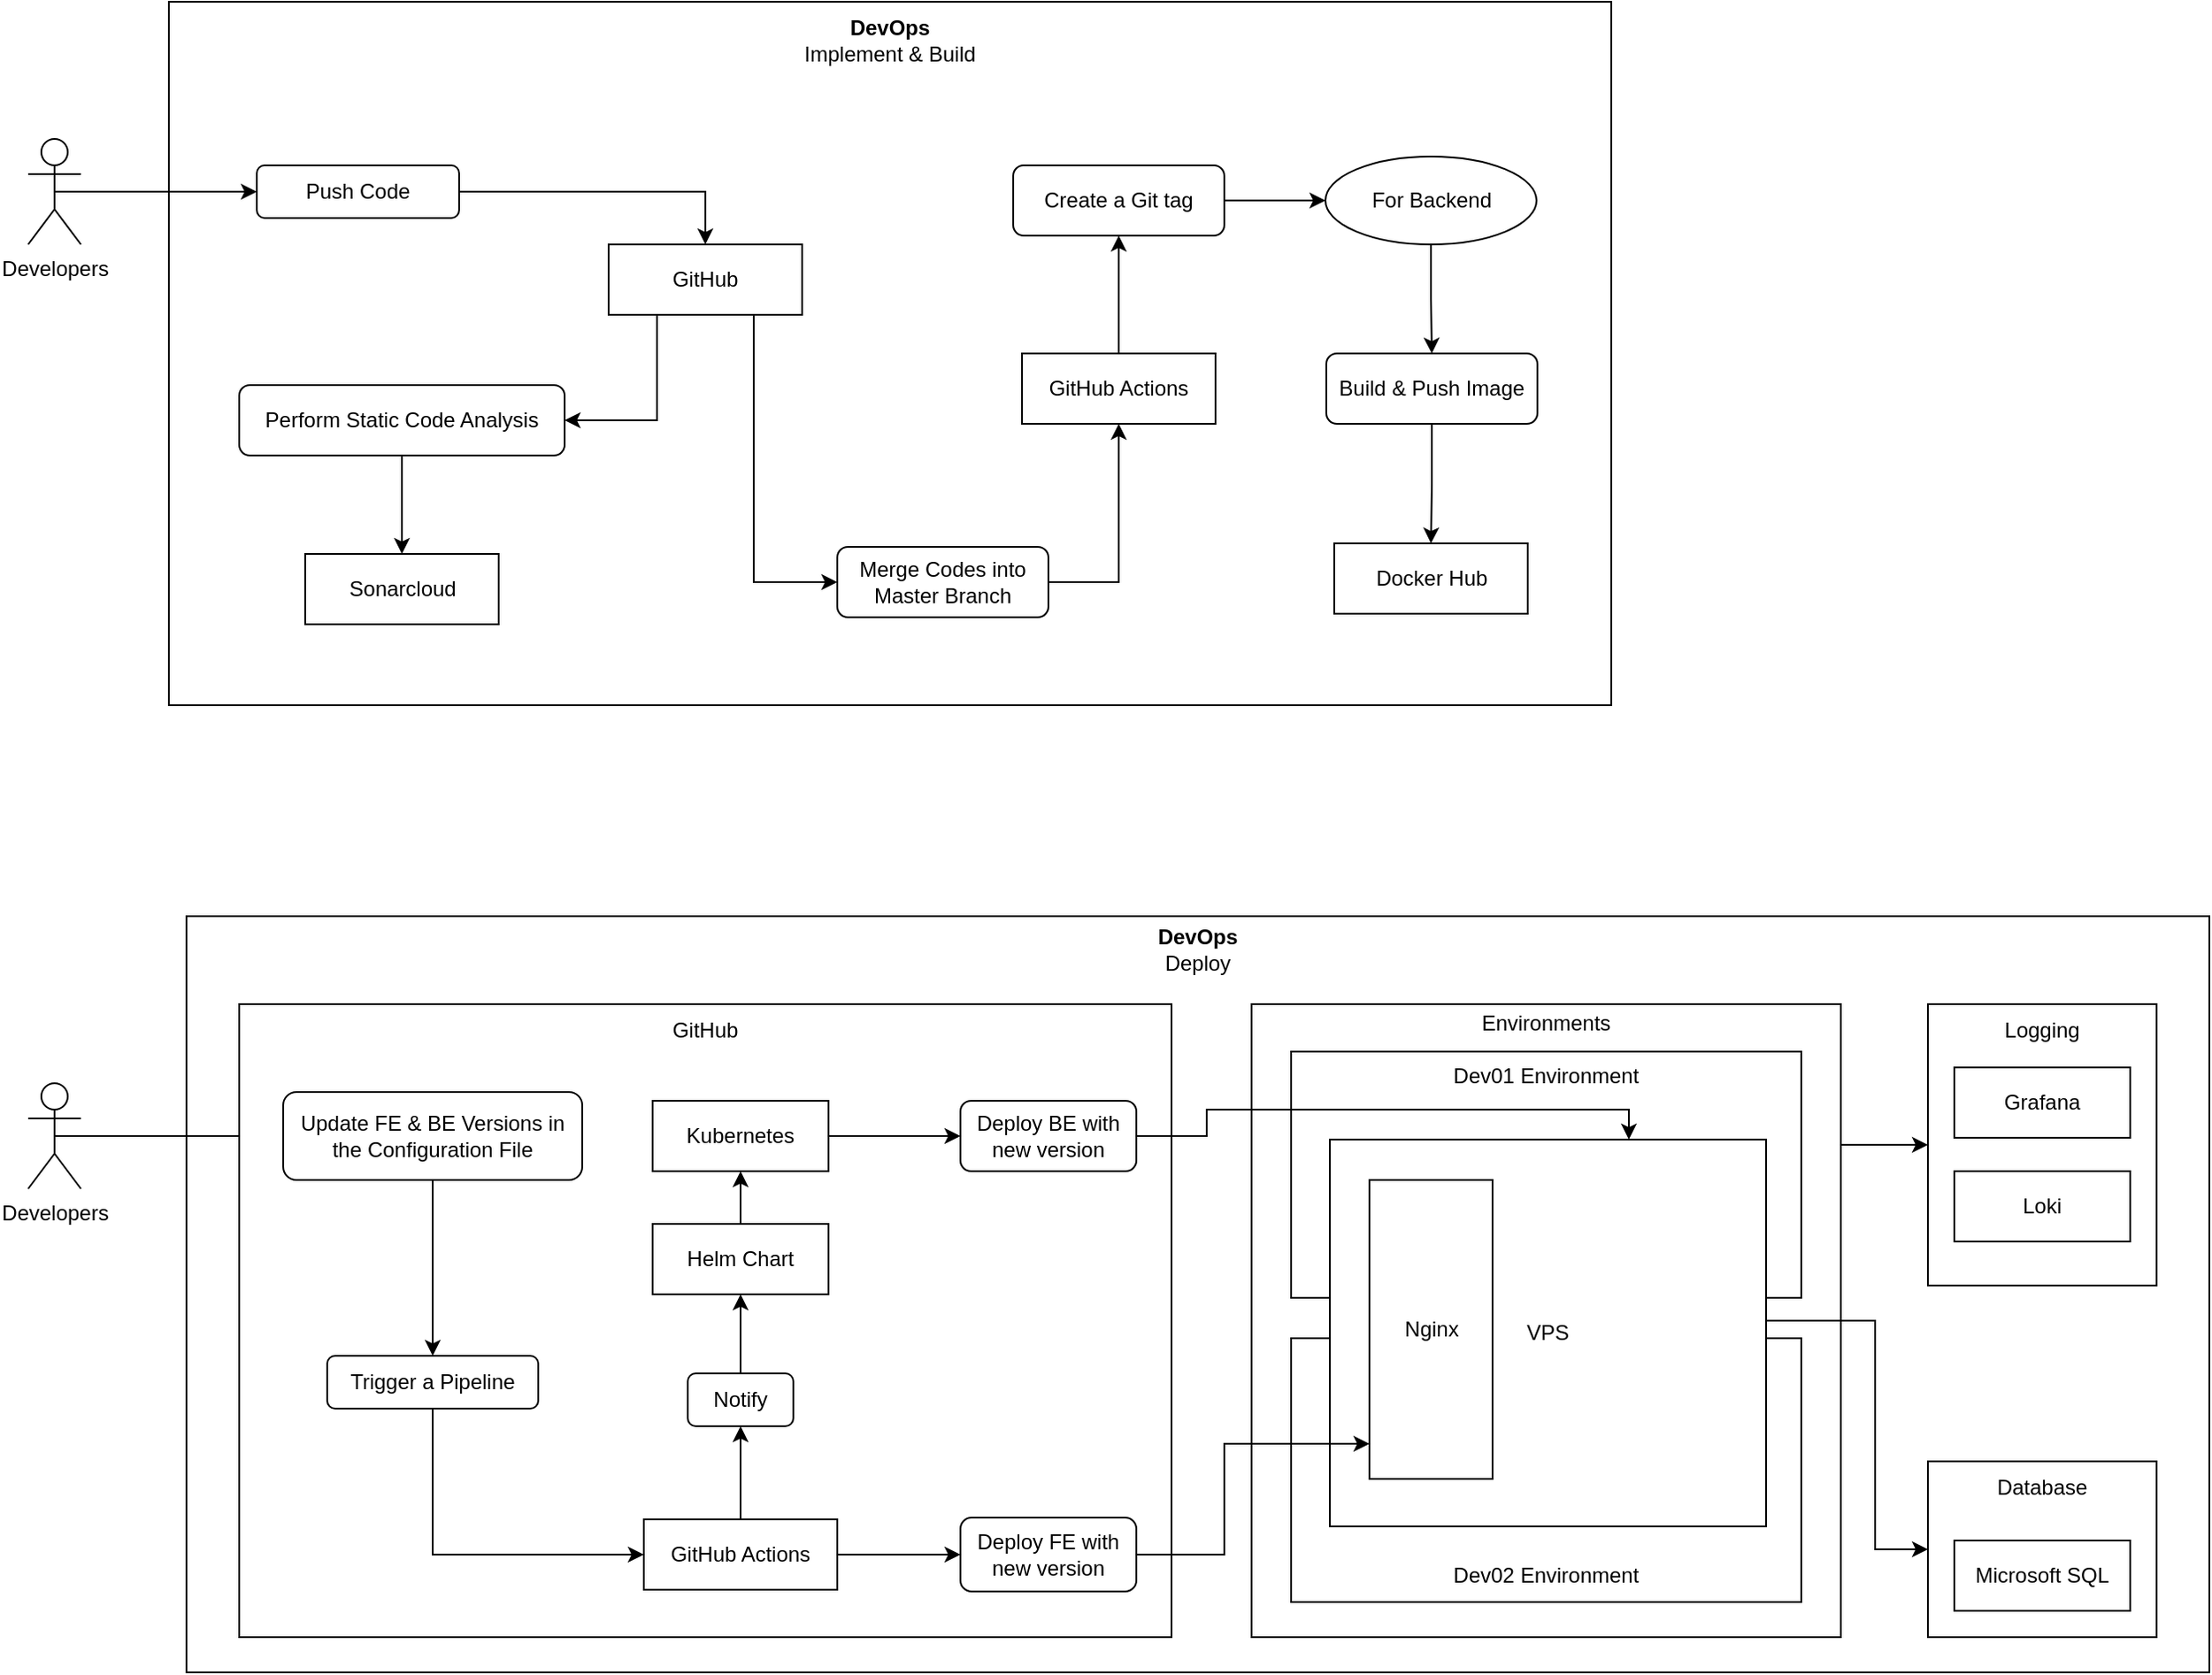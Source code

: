 <mxfile version="24.2.5" type="google">
  <diagram name="Page-1" id="7XinwVY85X7m6CWvjZ-n">
    <mxGraphModel grid="1" page="1" gridSize="10" guides="1" tooltips="1" connect="1" arrows="1" fold="1" pageScale="1" pageWidth="850" pageHeight="1100" math="0" shadow="0">
      <root>
        <mxCell id="0" />
        <mxCell id="1" parent="0" />
        <mxCell id="hoccftY2NQ_bgLX-JdEo-2" value="" style="rounded=0;whiteSpace=wrap;html=1;" vertex="1" parent="1">
          <mxGeometry x="160" y="120" width="820" height="400" as="geometry" />
        </mxCell>
        <mxCell id="HEVmAL-wDFT0AS8IcqWM-1" value="" style="rounded=0;whiteSpace=wrap;html=1;movable=1;resizable=1;rotatable=1;deletable=1;editable=1;locked=0;connectable=1;" vertex="1" parent="1">
          <mxGeometry x="170" y="640" width="1150" height="430" as="geometry" />
        </mxCell>
        <mxCell id="HEVmAL-wDFT0AS8IcqWM-2" value="&lt;b&gt;DevOps&lt;br&gt;&lt;/b&gt;&lt;div&gt;Deploy&lt;/div&gt;" style="text;html=1;align=center;verticalAlign=middle;whiteSpace=wrap;rounded=0;" vertex="1" parent="1">
          <mxGeometry x="690" y="644" width="110" height="30" as="geometry" />
        </mxCell>
        <mxCell id="HEVmAL-wDFT0AS8IcqWM-50" style="edgeStyle=orthogonalEdgeStyle;rounded=0;orthogonalLoop=1;jettySize=auto;html=1;exitX=0.5;exitY=0.5;exitDx=0;exitDy=0;exitPerimeter=0;" edge="1" parent="1" source="HEVmAL-wDFT0AS8IcqWM-3" target="HEVmAL-wDFT0AS8IcqWM-8">
          <mxGeometry relative="1" as="geometry" />
        </mxCell>
        <mxCell id="HEVmAL-wDFT0AS8IcqWM-3" value="Developers" style="shape=umlActor;verticalLabelPosition=bottom;verticalAlign=top;html=1;outlineConnect=0;" vertex="1" parent="1">
          <mxGeometry x="80" y="735" width="30" height="60" as="geometry" />
        </mxCell>
        <mxCell id="HEVmAL-wDFT0AS8IcqWM-4" value="" style="rounded=0;whiteSpace=wrap;html=1;" vertex="1" parent="1">
          <mxGeometry x="200" y="690" width="530" height="360" as="geometry" />
        </mxCell>
        <mxCell id="HEVmAL-wDFT0AS8IcqWM-5" value="GitHub" style="text;html=1;align=center;verticalAlign=middle;whiteSpace=wrap;rounded=0;" vertex="1" parent="1">
          <mxGeometry x="415" y="690" width="100" height="30" as="geometry" />
        </mxCell>
        <mxCell id="HEVmAL-wDFT0AS8IcqWM-51" style="edgeStyle=orthogonalEdgeStyle;rounded=0;orthogonalLoop=1;jettySize=auto;html=1;entryX=0.5;entryY=0;entryDx=0;entryDy=0;" edge="1" parent="1" source="HEVmAL-wDFT0AS8IcqWM-8" target="HEVmAL-wDFT0AS8IcqWM-9">
          <mxGeometry relative="1" as="geometry" />
        </mxCell>
        <mxCell id="HEVmAL-wDFT0AS8IcqWM-8" value="Update FE &amp;amp; BE Versions in the Configuration File" style="rounded=1;whiteSpace=wrap;html=1;" vertex="1" parent="1">
          <mxGeometry x="225" y="740" width="170" height="50" as="geometry" />
        </mxCell>
        <mxCell id="HEVmAL-wDFT0AS8IcqWM-52" style="edgeStyle=orthogonalEdgeStyle;rounded=0;orthogonalLoop=1;jettySize=auto;html=1;exitX=0.5;exitY=1;exitDx=0;exitDy=0;entryX=0;entryY=0.5;entryDx=0;entryDy=0;" edge="1" parent="1" source="HEVmAL-wDFT0AS8IcqWM-9" target="HEVmAL-wDFT0AS8IcqWM-10">
          <mxGeometry relative="1" as="geometry" />
        </mxCell>
        <mxCell id="HEVmAL-wDFT0AS8IcqWM-9" value="Trigger a Pipeline" style="rounded=1;whiteSpace=wrap;html=1;" vertex="1" parent="1">
          <mxGeometry x="250" y="890" width="120" height="30" as="geometry" />
        </mxCell>
        <mxCell id="HEVmAL-wDFT0AS8IcqWM-55" style="edgeStyle=orthogonalEdgeStyle;rounded=0;orthogonalLoop=1;jettySize=auto;html=1;exitX=0.5;exitY=0;exitDx=0;exitDy=0;entryX=0.5;entryY=1;entryDx=0;entryDy=0;" edge="1" parent="1" source="HEVmAL-wDFT0AS8IcqWM-10" target="HEVmAL-wDFT0AS8IcqWM-12">
          <mxGeometry relative="1" as="geometry" />
        </mxCell>
        <mxCell id="HEVmAL-wDFT0AS8IcqWM-59" style="edgeStyle=orthogonalEdgeStyle;rounded=0;orthogonalLoop=1;jettySize=auto;html=1;exitX=1;exitY=0.5;exitDx=0;exitDy=0;entryX=0;entryY=0.5;entryDx=0;entryDy=0;" edge="1" parent="1" source="HEVmAL-wDFT0AS8IcqWM-10" target="HEVmAL-wDFT0AS8IcqWM-11">
          <mxGeometry relative="1" as="geometry" />
        </mxCell>
        <mxCell id="HEVmAL-wDFT0AS8IcqWM-10" value="GitHub Actions" style="rounded=0;whiteSpace=wrap;html=1;" vertex="1" parent="1">
          <mxGeometry x="430" y="983" width="110" height="40" as="geometry" />
        </mxCell>
        <mxCell id="HEVmAL-wDFT0AS8IcqWM-11" value="Deploy FE with new version" style="rounded=1;whiteSpace=wrap;html=1;" vertex="1" parent="1">
          <mxGeometry x="610" y="982" width="100" height="42" as="geometry" />
        </mxCell>
        <mxCell id="HEVmAL-wDFT0AS8IcqWM-56" style="edgeStyle=orthogonalEdgeStyle;rounded=0;orthogonalLoop=1;jettySize=auto;html=1;exitX=0.5;exitY=0;exitDx=0;exitDy=0;entryX=0.5;entryY=1;entryDx=0;entryDy=0;" edge="1" parent="1" source="HEVmAL-wDFT0AS8IcqWM-12" target="HEVmAL-wDFT0AS8IcqWM-13">
          <mxGeometry relative="1" as="geometry" />
        </mxCell>
        <mxCell id="HEVmAL-wDFT0AS8IcqWM-12" value="Notify" style="rounded=1;whiteSpace=wrap;html=1;" vertex="1" parent="1">
          <mxGeometry x="455" y="900" width="60" height="30" as="geometry" />
        </mxCell>
        <mxCell id="HEVmAL-wDFT0AS8IcqWM-57" style="edgeStyle=orthogonalEdgeStyle;rounded=0;orthogonalLoop=1;jettySize=auto;html=1;exitX=0.5;exitY=0;exitDx=0;exitDy=0;entryX=0.5;entryY=1;entryDx=0;entryDy=0;" edge="1" parent="1" source="HEVmAL-wDFT0AS8IcqWM-13" target="HEVmAL-wDFT0AS8IcqWM-14">
          <mxGeometry relative="1" as="geometry" />
        </mxCell>
        <mxCell id="HEVmAL-wDFT0AS8IcqWM-13" value="Helm Chart" style="rounded=0;whiteSpace=wrap;html=1;" vertex="1" parent="1">
          <mxGeometry x="435" y="815" width="100" height="40" as="geometry" />
        </mxCell>
        <mxCell id="HEVmAL-wDFT0AS8IcqWM-58" style="edgeStyle=orthogonalEdgeStyle;rounded=0;orthogonalLoop=1;jettySize=auto;html=1;exitX=1;exitY=0.5;exitDx=0;exitDy=0;entryX=0;entryY=0.5;entryDx=0;entryDy=0;" edge="1" parent="1" source="HEVmAL-wDFT0AS8IcqWM-14" target="HEVmAL-wDFT0AS8IcqWM-16">
          <mxGeometry relative="1" as="geometry" />
        </mxCell>
        <mxCell id="HEVmAL-wDFT0AS8IcqWM-14" value="Kubernetes" style="rounded=0;whiteSpace=wrap;html=1;" vertex="1" parent="1">
          <mxGeometry x="435" y="745" width="100" height="40" as="geometry" />
        </mxCell>
        <mxCell id="HEVmAL-wDFT0AS8IcqWM-18" value="" style="rounded=0;whiteSpace=wrap;html=1;fillColor=none;" vertex="1" parent="1">
          <mxGeometry x="798" y="880" width="290" height="150" as="geometry" />
        </mxCell>
        <mxCell id="HEVmAL-wDFT0AS8IcqWM-76" style="edgeStyle=orthogonalEdgeStyle;rounded=0;orthogonalLoop=1;jettySize=auto;html=1;" edge="1" parent="1" source="HEVmAL-wDFT0AS8IcqWM-16" target="HEVmAL-wDFT0AS8IcqWM-75">
          <mxGeometry relative="1" as="geometry">
            <mxPoint x="780" y="765" as="targetPoint" />
            <Array as="points">
              <mxPoint x="750" y="765" />
              <mxPoint x="750" y="750" />
              <mxPoint x="990" y="750" />
            </Array>
          </mxGeometry>
        </mxCell>
        <mxCell id="HEVmAL-wDFT0AS8IcqWM-16" value="Deploy BE with new version" style="rounded=1;whiteSpace=wrap;html=1;" vertex="1" parent="1">
          <mxGeometry x="610" y="745" width="100" height="40" as="geometry" />
        </mxCell>
        <mxCell id="HEVmAL-wDFT0AS8IcqWM-17" value="" style="rounded=0;whiteSpace=wrap;html=1;fillColor=none;" vertex="1" parent="1">
          <mxGeometry x="798" y="717" width="290" height="140" as="geometry" />
        </mxCell>
        <mxCell id="HEVmAL-wDFT0AS8IcqWM-19" value="Dev01 Environment" style="text;html=1;align=center;verticalAlign=middle;whiteSpace=wrap;rounded=0;" vertex="1" parent="1">
          <mxGeometry x="888" y="716" width="110" height="30" as="geometry" />
        </mxCell>
        <mxCell id="HEVmAL-wDFT0AS8IcqWM-20" value="Dev02 Environment" style="text;html=1;align=center;verticalAlign=middle;whiteSpace=wrap;rounded=0;" vertex="1" parent="1">
          <mxGeometry x="888" y="1000" width="110" height="30" as="geometry" />
        </mxCell>
        <mxCell id="HEVmAL-wDFT0AS8IcqWM-38" value="" style="rounded=0;whiteSpace=wrap;html=1;" vertex="1" parent="1">
          <mxGeometry x="1160" y="950" width="130" height="100" as="geometry" />
        </mxCell>
        <mxCell id="HEVmAL-wDFT0AS8IcqWM-39" value="Database" style="text;html=1;align=center;verticalAlign=middle;whiteSpace=wrap;rounded=0;" vertex="1" parent="1">
          <mxGeometry x="1170" y="950" width="110" height="30" as="geometry" />
        </mxCell>
        <mxCell id="HEVmAL-wDFT0AS8IcqWM-40" value="Microsoft SQL" style="rounded=0;whiteSpace=wrap;html=1;" vertex="1" parent="1">
          <mxGeometry x="1175" y="995" width="100" height="40" as="geometry" />
        </mxCell>
        <mxCell id="HEVmAL-wDFT0AS8IcqWM-42" value="" style="rounded=0;whiteSpace=wrap;html=1;" vertex="1" parent="1">
          <mxGeometry x="1160" y="690" width="130" height="160" as="geometry" />
        </mxCell>
        <mxCell id="HEVmAL-wDFT0AS8IcqWM-43" value="Logging" style="text;html=1;align=center;verticalAlign=middle;whiteSpace=wrap;rounded=0;" vertex="1" parent="1">
          <mxGeometry x="1170" y="690" width="110" height="30" as="geometry" />
        </mxCell>
        <mxCell id="HEVmAL-wDFT0AS8IcqWM-44" value="Grafana" style="rounded=0;whiteSpace=wrap;html=1;" vertex="1" parent="1">
          <mxGeometry x="1175" y="726" width="100" height="40" as="geometry" />
        </mxCell>
        <mxCell id="HEVmAL-wDFT0AS8IcqWM-45" value="Loki" style="rounded=0;whiteSpace=wrap;html=1;" vertex="1" parent="1">
          <mxGeometry x="1175" y="785" width="100" height="40" as="geometry" />
        </mxCell>
        <mxCell id="HEVmAL-wDFT0AS8IcqWM-94" style="edgeStyle=orthogonalEdgeStyle;rounded=0;orthogonalLoop=1;jettySize=auto;html=1;exitX=1;exitY=0.25;exitDx=0;exitDy=0;entryX=0;entryY=0.5;entryDx=0;entryDy=0;" edge="1" parent="1" source="HEVmAL-wDFT0AS8IcqWM-92" target="HEVmAL-wDFT0AS8IcqWM-42">
          <mxGeometry relative="1" as="geometry">
            <Array as="points">
              <mxPoint x="1111" y="770" />
            </Array>
          </mxGeometry>
        </mxCell>
        <mxCell id="HEVmAL-wDFT0AS8IcqWM-92" value="" style="rounded=0;whiteSpace=wrap;html=1;fillColor=none;movable=1;resizable=1;rotatable=1;deletable=1;editable=1;locked=0;connectable=1;" vertex="1" parent="1">
          <mxGeometry x="775.5" y="690" width="335" height="360" as="geometry" />
        </mxCell>
        <mxCell id="hoccftY2NQ_bgLX-JdEo-29" style="edgeStyle=orthogonalEdgeStyle;rounded=0;orthogonalLoop=1;jettySize=auto;html=1;" edge="1" parent="1" source="HEVmAL-wDFT0AS8IcqWM-75" target="HEVmAL-wDFT0AS8IcqWM-38">
          <mxGeometry relative="1" as="geometry">
            <Array as="points">
              <mxPoint x="1130" y="870" />
              <mxPoint x="1130" y="1000" />
            </Array>
          </mxGeometry>
        </mxCell>
        <mxCell id="HEVmAL-wDFT0AS8IcqWM-75" value="VPS" style="rounded=0;whiteSpace=wrap;html=1;" vertex="1" parent="1">
          <mxGeometry x="820" y="767" width="248" height="220" as="geometry" />
        </mxCell>
        <mxCell id="HEVmAL-wDFT0AS8IcqWM-93" value="Environments" style="text;html=1;align=center;verticalAlign=middle;whiteSpace=wrap;rounded=0;" vertex="1" parent="1">
          <mxGeometry x="888" y="686" width="110" height="30" as="geometry" />
        </mxCell>
        <mxCell id="hoccftY2NQ_bgLX-JdEo-17" style="edgeStyle=orthogonalEdgeStyle;rounded=0;orthogonalLoop=1;jettySize=auto;html=1;exitX=0.5;exitY=0.5;exitDx=0;exitDy=0;exitPerimeter=0;entryX=0;entryY=0.5;entryDx=0;entryDy=0;" edge="1" parent="1" source="hoccftY2NQ_bgLX-JdEo-1" target="hoccftY2NQ_bgLX-JdEo-4">
          <mxGeometry relative="1" as="geometry" />
        </mxCell>
        <mxCell id="hoccftY2NQ_bgLX-JdEo-1" value="Developers" style="shape=umlActor;verticalLabelPosition=bottom;verticalAlign=top;html=1;outlineConnect=0;" vertex="1" parent="1">
          <mxGeometry x="80" y="198" width="30" height="60" as="geometry" />
        </mxCell>
        <mxCell id="hoccftY2NQ_bgLX-JdEo-3" value="&lt;b&gt;DevOps&lt;br&gt;&lt;/b&gt;&lt;div&gt;Implement &amp;amp; Build&lt;/div&gt;" style="text;html=1;align=center;verticalAlign=middle;whiteSpace=wrap;rounded=0;" vertex="1" parent="1">
          <mxGeometry x="515" y="127" width="110" height="30" as="geometry" />
        </mxCell>
        <mxCell id="hoccftY2NQ_bgLX-JdEo-19" style="edgeStyle=orthogonalEdgeStyle;rounded=0;orthogonalLoop=1;jettySize=auto;html=1;exitX=1;exitY=0.5;exitDx=0;exitDy=0;" edge="1" parent="1" source="hoccftY2NQ_bgLX-JdEo-4" target="hoccftY2NQ_bgLX-JdEo-7">
          <mxGeometry relative="1" as="geometry" />
        </mxCell>
        <mxCell id="hoccftY2NQ_bgLX-JdEo-4" value="Push Code" style="rounded=1;whiteSpace=wrap;html=1;" vertex="1" parent="1">
          <mxGeometry x="210" y="213" width="115" height="30" as="geometry" />
        </mxCell>
        <mxCell id="hoccftY2NQ_bgLX-JdEo-20" style="edgeStyle=orthogonalEdgeStyle;rounded=0;orthogonalLoop=1;jettySize=auto;html=1;exitX=0.25;exitY=1;exitDx=0;exitDy=0;entryX=1;entryY=0.5;entryDx=0;entryDy=0;" edge="1" parent="1" source="hoccftY2NQ_bgLX-JdEo-7" target="hoccftY2NQ_bgLX-JdEo-9">
          <mxGeometry relative="1" as="geometry" />
        </mxCell>
        <mxCell id="hoccftY2NQ_bgLX-JdEo-22" style="edgeStyle=orthogonalEdgeStyle;rounded=0;orthogonalLoop=1;jettySize=auto;html=1;exitX=0.75;exitY=1;exitDx=0;exitDy=0;entryX=0;entryY=0.5;entryDx=0;entryDy=0;" edge="1" parent="1" source="hoccftY2NQ_bgLX-JdEo-7" target="hoccftY2NQ_bgLX-JdEo-11">
          <mxGeometry relative="1" as="geometry" />
        </mxCell>
        <mxCell id="hoccftY2NQ_bgLX-JdEo-7" value="GitHub" style="rounded=0;whiteSpace=wrap;html=1;" vertex="1" parent="1">
          <mxGeometry x="410" y="258" width="110" height="40" as="geometry" />
        </mxCell>
        <mxCell id="hoccftY2NQ_bgLX-JdEo-21" style="edgeStyle=orthogonalEdgeStyle;rounded=0;orthogonalLoop=1;jettySize=auto;html=1;exitX=0.5;exitY=1;exitDx=0;exitDy=0;" edge="1" parent="1" source="hoccftY2NQ_bgLX-JdEo-9" target="hoccftY2NQ_bgLX-JdEo-10">
          <mxGeometry relative="1" as="geometry" />
        </mxCell>
        <mxCell id="hoccftY2NQ_bgLX-JdEo-9" value="Perform Static Code Analysis" style="rounded=1;whiteSpace=wrap;html=1;" vertex="1" parent="1">
          <mxGeometry x="200" y="338" width="185" height="40" as="geometry" />
        </mxCell>
        <mxCell id="hoccftY2NQ_bgLX-JdEo-10" value="Sonarcloud" style="rounded=0;whiteSpace=wrap;html=1;" vertex="1" parent="1">
          <mxGeometry x="237.5" y="434" width="110" height="40" as="geometry" />
        </mxCell>
        <mxCell id="hoccftY2NQ_bgLX-JdEo-23" style="edgeStyle=orthogonalEdgeStyle;rounded=0;orthogonalLoop=1;jettySize=auto;html=1;exitX=1;exitY=0.5;exitDx=0;exitDy=0;entryX=0.5;entryY=1;entryDx=0;entryDy=0;" edge="1" parent="1" source="hoccftY2NQ_bgLX-JdEo-11" target="hoccftY2NQ_bgLX-JdEo-12">
          <mxGeometry relative="1" as="geometry" />
        </mxCell>
        <mxCell id="hoccftY2NQ_bgLX-JdEo-11" value="Merge Codes into Master Branch" style="rounded=1;whiteSpace=wrap;html=1;" vertex="1" parent="1">
          <mxGeometry x="540" y="430" width="120" height="40" as="geometry" />
        </mxCell>
        <mxCell id="hoccftY2NQ_bgLX-JdEo-24" style="edgeStyle=orthogonalEdgeStyle;rounded=0;orthogonalLoop=1;jettySize=auto;html=1;exitX=0.5;exitY=0;exitDx=0;exitDy=0;entryX=0.5;entryY=1;entryDx=0;entryDy=0;" edge="1" parent="1" source="hoccftY2NQ_bgLX-JdEo-12" target="hoccftY2NQ_bgLX-JdEo-13">
          <mxGeometry relative="1" as="geometry" />
        </mxCell>
        <mxCell id="hoccftY2NQ_bgLX-JdEo-12" value="GitHub Actions" style="rounded=0;whiteSpace=wrap;html=1;" vertex="1" parent="1">
          <mxGeometry x="645" y="320" width="110" height="40" as="geometry" />
        </mxCell>
        <mxCell id="hoccftY2NQ_bgLX-JdEo-25" style="edgeStyle=orthogonalEdgeStyle;rounded=0;orthogonalLoop=1;jettySize=auto;html=1;exitX=1;exitY=0.5;exitDx=0;exitDy=0;entryX=0;entryY=0.5;entryDx=0;entryDy=0;" edge="1" parent="1" source="hoccftY2NQ_bgLX-JdEo-13" target="hoccftY2NQ_bgLX-JdEo-14">
          <mxGeometry relative="1" as="geometry" />
        </mxCell>
        <mxCell id="hoccftY2NQ_bgLX-JdEo-13" value="Create a Git tag" style="rounded=1;whiteSpace=wrap;html=1;" vertex="1" parent="1">
          <mxGeometry x="640" y="213" width="120" height="40" as="geometry" />
        </mxCell>
        <mxCell id="hoccftY2NQ_bgLX-JdEo-26" style="edgeStyle=orthogonalEdgeStyle;rounded=0;orthogonalLoop=1;jettySize=auto;html=1;exitX=0.5;exitY=1;exitDx=0;exitDy=0;entryX=0.5;entryY=0;entryDx=0;entryDy=0;" edge="1" parent="1" source="hoccftY2NQ_bgLX-JdEo-14" target="hoccftY2NQ_bgLX-JdEo-15">
          <mxGeometry relative="1" as="geometry" />
        </mxCell>
        <mxCell id="hoccftY2NQ_bgLX-JdEo-14" value="For Backend" style="ellipse;whiteSpace=wrap;html=1;" vertex="1" parent="1">
          <mxGeometry x="817.5" y="208" width="120" height="50" as="geometry" />
        </mxCell>
        <mxCell id="hoccftY2NQ_bgLX-JdEo-27" style="edgeStyle=orthogonalEdgeStyle;rounded=0;orthogonalLoop=1;jettySize=auto;html=1;exitX=0.5;exitY=1;exitDx=0;exitDy=0;" edge="1" parent="1" source="hoccftY2NQ_bgLX-JdEo-15" target="hoccftY2NQ_bgLX-JdEo-16">
          <mxGeometry relative="1" as="geometry" />
        </mxCell>
        <mxCell id="hoccftY2NQ_bgLX-JdEo-15" value="Build &amp;amp; Push Image" style="rounded=1;whiteSpace=wrap;html=1;" vertex="1" parent="1">
          <mxGeometry x="818" y="320" width="120" height="40" as="geometry" />
        </mxCell>
        <mxCell id="hoccftY2NQ_bgLX-JdEo-16" value="Docker Hub" style="rounded=0;whiteSpace=wrap;html=1;" vertex="1" parent="1">
          <mxGeometry x="822.5" y="428" width="110" height="40" as="geometry" />
        </mxCell>
        <mxCell id="YELp45duby9mdER2Yut1-1" value="Nginx" style="rounded=0;whiteSpace=wrap;html=1;" vertex="1" parent="1">
          <mxGeometry x="842.5" y="790" width="70" height="170" as="geometry" />
        </mxCell>
        <mxCell id="HEVmAL-wDFT0AS8IcqWM-77" style="edgeStyle=orthogonalEdgeStyle;rounded=0;orthogonalLoop=1;jettySize=auto;html=1;" edge="1" parent="1" source="HEVmAL-wDFT0AS8IcqWM-11" target="YELp45duby9mdER2Yut1-1">
          <mxGeometry relative="1" as="geometry">
            <Array as="points">
              <mxPoint x="760" y="1003" />
              <mxPoint x="760" y="940" />
            </Array>
            <mxPoint x="847.75" y="987" as="targetPoint" />
          </mxGeometry>
        </mxCell>
      </root>
    </mxGraphModel>
  </diagram>
</mxfile>
